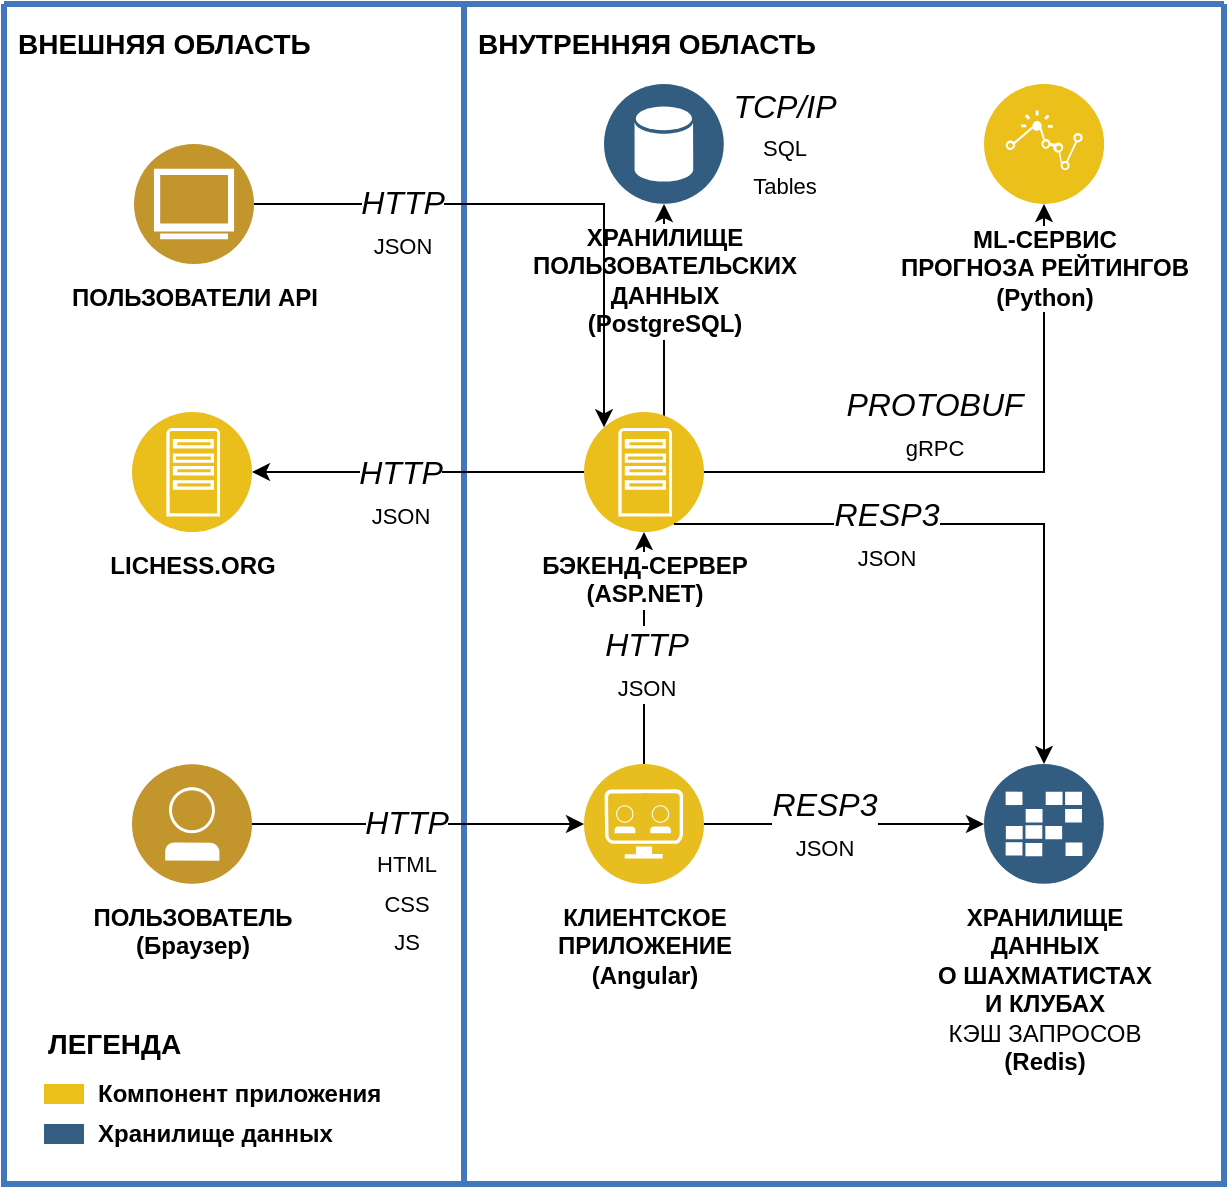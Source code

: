 <mxfile version="22.1.22" type="embed" pages="3">
  <diagram id="2f404044-711c-603c-8f00-f6bb4c023d3c" name="Page-1">
    <mxGraphModel dx="852" dy="654" grid="1" gridSize="10" guides="1" tooltips="1" connect="1" arrows="1" fold="1" page="1" pageScale="1" pageWidth="1169" pageHeight="827" background="none" math="0" shadow="0">
      <root>
        <mxCell id="0" />
        <mxCell id="1" parent="0" />
        <mxCell id="21" value="" style="swimlane;shadow=0;strokeColor=#4277BB;fillColor=#ffffff;fontColor=default;align=center;startSize=0;collapsible=0;strokeWidth=3;fontStyle=1" parent="1" vertex="1">
          <mxGeometry x="120" y="260" width="610" height="590" as="geometry" />
        </mxCell>
        <mxCell id="r_5fhOf4CH7N56mi4xN--83" style="edgeStyle=orthogonalEdgeStyle;rounded=0;orthogonalLoop=1;jettySize=auto;html=1;" parent="21" source="r_5fhOf4CH7N56mi4xN--68" target="r_5fhOf4CH7N56mi4xN--67" edge="1">
          <mxGeometry relative="1" as="geometry" />
        </mxCell>
        <mxCell id="r_5fhOf4CH7N56mi4xN--92" value="HTTP&lt;br&gt;&lt;span style=&quot;font-style: normal;&quot;&gt;&lt;font style=&quot;font-size: 11px;&quot;&gt;JSON&lt;/font&gt;&lt;/span&gt;" style="edgeLabel;html=1;align=center;verticalAlign=middle;resizable=0;points=[];fontSize=16;fontStyle=2" parent="r_5fhOf4CH7N56mi4xN--83" vertex="1" connectable="0">
          <mxGeometry x="-0.133" y="-1" relative="1" as="geometry">
            <mxPoint as="offset" />
          </mxGeometry>
        </mxCell>
        <mxCell id="22" value="ВНЕШНЯЯ ОБЛАСТЬ" style="text;html=1;align=left;verticalAlign=middle;fontColor=default;shadow=0;dashed=0;strokeColor=none;fillColor=none;labelBackgroundColor=none;fontStyle=1;fontSize=14;spacingLeft=5;" parent="21" vertex="1">
          <mxGeometry y="10" width="150" height="20" as="geometry" />
        </mxCell>
        <mxCell id="43" value="" style="line;strokeWidth=3;direction=south;html=1;shadow=0;labelBackgroundColor=none;fillColor=none;gradientColor=none;fontSize=12;fontColor=default;align=right;strokeColor=#4277BB;fontStyle=1" parent="21" vertex="1">
          <mxGeometry x="225" width="10" height="590" as="geometry" />
        </mxCell>
        <mxCell id="48" value="ВНУТРЕННЯЯ ОБЛАСТЬ" style="text;html=1;align=left;verticalAlign=middle;fontColor=default;shadow=0;dashed=0;strokeColor=none;fillColor=none;labelBackgroundColor=none;fontStyle=1;fontSize=14;spacingLeft=5;" parent="21" vertex="1">
          <mxGeometry x="230" y="10" width="150" height="20" as="geometry" />
        </mxCell>
        <mxCell id="50" value="Компонент приложения" style="rounded=0;html=1;shadow=0;labelBackgroundColor=none;strokeColor=none;strokeWidth=2;fillColor=#EBC01A;gradientColor=none;fontSize=12;fontColor=default;align=left;labelPosition=right;verticalLabelPosition=middle;verticalAlign=middle;spacingLeft=5;fontStyle=1" parent="21" vertex="1">
          <mxGeometry x="20" y="540" width="20" height="10" as="geometry" />
        </mxCell>
        <mxCell id="53" value="Хранилище данных" style="rounded=0;html=1;shadow=0;labelBackgroundColor=none;strokeColor=none;strokeWidth=2;fillColor=#335D81;gradientColor=none;fontSize=12;fontColor=default;align=left;labelPosition=right;verticalLabelPosition=middle;verticalAlign=middle;spacingLeft=5;fontStyle=1" parent="21" vertex="1">
          <mxGeometry x="20" y="560" width="20" height="10" as="geometry" />
        </mxCell>
        <mxCell id="59" value="ЛЕГЕНДА" style="text;html=1;align=left;verticalAlign=middle;fontColor=default;shadow=0;dashed=0;strokeColor=none;fillColor=none;labelBackgroundColor=none;fontStyle=1;fontSize=14;spacingLeft=0;" parent="21" vertex="1">
          <mxGeometry x="20" y="510" width="150" height="20" as="geometry" />
        </mxCell>
        <mxCell id="r_5fhOf4CH7N56mi4xN--62" value="LICHESS.ORG" style="image;aspect=fixed;perimeter=ellipsePerimeter;html=1;align=center;shadow=0;dashed=0;fontColor=default;labelBackgroundColor=default;fontSize=12;spacingTop=3;image=img/lib/ibm/applications/app_server.svg;fontStyle=1" parent="21" vertex="1">
          <mxGeometry x="64" y="204" width="60" height="60" as="geometry" />
        </mxCell>
        <mxCell id="r_5fhOf4CH7N56mi4xN--84" style="edgeStyle=orthogonalEdgeStyle;rounded=0;orthogonalLoop=1;jettySize=auto;html=1;" parent="21" source="r_5fhOf4CH7N56mi4xN--64" target="r_5fhOf4CH7N56mi4xN--68" edge="1">
          <mxGeometry relative="1" as="geometry">
            <mxPoint x="122" y="410" as="sourcePoint" />
            <mxPoint x="288" y="410" as="targetPoint" />
          </mxGeometry>
        </mxCell>
        <mxCell id="r_5fhOf4CH7N56mi4xN--86" value="HTTP&lt;br&gt;&lt;span style=&quot;font-style: normal; font-size: 11px;&quot;&gt;HTML&lt;br&gt;CSS&lt;br&gt;JS&lt;/span&gt;" style="edgeLabel;html=1;align=center;verticalAlign=middle;resizable=0;points=[];fontSize=16;fontStyle=2;labelBackgroundColor=default;" parent="r_5fhOf4CH7N56mi4xN--84" vertex="1" connectable="0">
          <mxGeometry x="-0.127" y="-3" relative="1" as="geometry">
            <mxPoint x="4" y="25" as="offset" />
          </mxGeometry>
        </mxCell>
        <mxCell id="r_5fhOf4CH7N56mi4xN--64" value="ПОЛЬЗОВАТЕЛЬ&lt;br&gt;(Браузер)" style="image;aspect=fixed;perimeter=ellipsePerimeter;html=1;align=center;shadow=0;dashed=0;fontColor=default;labelBackgroundColor=default;fontSize=12;spacingTop=3;image=img/lib/ibm/users/user.svg;fontStyle=1" parent="21" vertex="1">
          <mxGeometry x="64" y="380" width="60" height="60" as="geometry" />
        </mxCell>
        <mxCell id="r_5fhOf4CH7N56mi4xN--76" style="edgeStyle=orthogonalEdgeStyle;rounded=0;orthogonalLoop=1;jettySize=auto;html=1;fontColor=default;fontStyle=1" parent="21" target="r_5fhOf4CH7N56mi4xN--75" edge="1">
          <mxGeometry relative="1" as="geometry">
            <mxPoint x="320" y="207.0" as="sourcePoint" />
            <mxPoint x="461.737" y="93.059" as="targetPoint" />
            <Array as="points">
              <mxPoint x="330" y="207" />
              <mxPoint x="330" y="100" />
            </Array>
          </mxGeometry>
        </mxCell>
        <mxCell id="r_5fhOf4CH7N56mi4xN--91" value="TCP/IP&lt;br&gt;&lt;span style=&quot;font-style: normal;&quot;&gt;&lt;font style=&quot;font-size: 11px;&quot;&gt;SQL&lt;br&gt;Tables&lt;br&gt;&lt;/font&gt;&lt;/span&gt;" style="edgeLabel;html=1;align=center;verticalAlign=middle;resizable=0;points=[];fontSize=16;fontStyle=2;labelBackgroundColor=default;" parent="r_5fhOf4CH7N56mi4xN--76" vertex="1" connectable="0">
          <mxGeometry x="0.331" y="-3" relative="1" as="geometry">
            <mxPoint x="57" y="-69" as="offset" />
          </mxGeometry>
        </mxCell>
        <mxCell id="62" value="PROTOBUF&lt;br&gt;&lt;span style=&quot;font-style: normal;&quot;&gt;&lt;font style=&quot;font-size: 11px;&quot;&gt;gRPC&lt;br&gt;&lt;/font&gt;&lt;/span&gt;" style="edgeLabel;html=1;align=center;verticalAlign=middle;resizable=0;points=[];fontSize=16;fontStyle=2;labelBackgroundColor=default;" vertex="1" connectable="0" parent="r_5fhOf4CH7N56mi4xN--76">
          <mxGeometry x="0.331" y="-3" relative="1" as="geometry">
            <mxPoint x="132" y="71" as="offset" />
          </mxGeometry>
        </mxCell>
        <mxCell id="61" style="edgeStyle=orthogonalEdgeStyle;rounded=0;orthogonalLoop=1;jettySize=auto;html=1;entryX=0.5;entryY=1;entryDx=0;entryDy=0;" edge="1" parent="21" source="r_5fhOf4CH7N56mi4xN--67" target="60">
          <mxGeometry relative="1" as="geometry" />
        </mxCell>
        <mxCell id="r_5fhOf4CH7N56mi4xN--67" value="БЭКЕНД-СЕРВЕР&lt;br&gt;(ASP.NET)" style="image;aspect=fixed;perimeter=ellipsePerimeter;html=1;align=center;shadow=0;dashed=0;fontColor=default;labelBackgroundColor=default;fontSize=12;spacingTop=3;image=img/lib/ibm/applications/app_server.svg;fontStyle=1" parent="21" vertex="1">
          <mxGeometry x="290" y="204" width="60" height="60" as="geometry" />
        </mxCell>
        <mxCell id="r_5fhOf4CH7N56mi4xN--73" style="edgeStyle=orthogonalEdgeStyle;rounded=0;orthogonalLoop=1;jettySize=auto;html=1;fontColor=default;fontStyle=1" parent="21" source="r_5fhOf4CH7N56mi4xN--68" target="r_5fhOf4CH7N56mi4xN--72" edge="1">
          <mxGeometry relative="1" as="geometry" />
        </mxCell>
        <mxCell id="r_5fhOf4CH7N56mi4xN--89" value="RESP3&lt;br&gt;&lt;span style=&quot;font-style: normal;&quot;&gt;&lt;font style=&quot;font-size: 11px;&quot;&gt;JSON&lt;/font&gt;&lt;/span&gt;" style="edgeLabel;html=1;align=center;verticalAlign=middle;resizable=0;points=[];fontSize=16;fontStyle=2" parent="r_5fhOf4CH7N56mi4xN--73" vertex="1" connectable="0">
          <mxGeometry x="0.156" y="1" relative="1" as="geometry">
            <mxPoint x="-21" y="1" as="offset" />
          </mxGeometry>
        </mxCell>
        <mxCell id="r_5fhOf4CH7N56mi4xN--68" value="КЛИЕНТСКОЕ&lt;br&gt;ПРИЛОЖЕНИЕ&lt;br&gt;(Angular)" style="image;aspect=fixed;perimeter=ellipsePerimeter;html=1;align=center;shadow=0;dashed=0;fontColor=default;labelBackgroundColor=default;fontSize=12;spacingTop=3;image=img/lib/ibm/applications/api_developer_portal.svg;fontStyle=1" parent="21" vertex="1">
          <mxGeometry x="290" y="380" width="60" height="60" as="geometry" />
        </mxCell>
        <mxCell id="r_5fhOf4CH7N56mi4xN--71" value="" style="html=1;labelBackgroundColor=#ffffff;endArrow=classic;endFill=1;endSize=6;jettySize=auto;orthogonalLoop=1;strokeWidth=1;fontSize=14;rounded=0;fontColor=default;fontStyle=1;edgeStyle=orthogonalEdgeStyle;" parent="21" source="r_5fhOf4CH7N56mi4xN--67" target="r_5fhOf4CH7N56mi4xN--62" edge="1">
          <mxGeometry width="60" height="60" relative="1" as="geometry">
            <mxPoint x="540" y="231" as="sourcePoint" />
            <mxPoint x="600" y="171" as="targetPoint" />
          </mxGeometry>
        </mxCell>
        <mxCell id="r_5fhOf4CH7N56mi4xN--87" value="HTTP&lt;br&gt;&lt;span style=&quot;font-style: normal; font-size: 11px;&quot;&gt;JSON&lt;/span&gt;" style="edgeLabel;html=1;align=center;verticalAlign=middle;resizable=0;points=[];fontSize=16;fontStyle=2" parent="r_5fhOf4CH7N56mi4xN--71" vertex="1" connectable="0">
          <mxGeometry x="0.19" y="-4" relative="1" as="geometry">
            <mxPoint x="7" y="14" as="offset" />
          </mxGeometry>
        </mxCell>
        <mxCell id="r_5fhOf4CH7N56mi4xN--72" value="ХРАНИЛИЩЕ&lt;br&gt;ДАННЫХ&lt;br&gt;О ШАХМАТИСТАХ&lt;br&gt;И КЛУБАХ&lt;br&gt;&lt;span style=&quot;font-weight: normal;&quot;&gt;КЭШ ЗАПРОСОВ&lt;/span&gt;&lt;br&gt;(Redis)" style="image;aspect=fixed;perimeter=ellipsePerimeter;html=1;align=center;shadow=0;dashed=0;fontColor=default;labelBackgroundColor=default;fontSize=12;spacingTop=3;image=img/lib/ibm/data/caches.svg;fontStyle=1" parent="21" vertex="1">
          <mxGeometry x="490" y="380" width="60" height="60" as="geometry" />
        </mxCell>
        <mxCell id="r_5fhOf4CH7N56mi4xN--74" style="rounded=0;orthogonalLoop=1;jettySize=auto;html=1;edgeStyle=orthogonalEdgeStyle;fontColor=default;fontStyle=1" parent="21" source="r_5fhOf4CH7N56mi4xN--67" target="r_5fhOf4CH7N56mi4xN--72" edge="1">
          <mxGeometry relative="1" as="geometry">
            <Array as="points">
              <mxPoint x="520" y="260" />
            </Array>
          </mxGeometry>
        </mxCell>
        <mxCell id="r_5fhOf4CH7N56mi4xN--75" value="ХРАНИЛИЩЕ&lt;br&gt;ПОЛЬЗОВАТЕЛЬСКИХ&lt;br&gt;ДАННЫХ&lt;br&gt;(PostgreSQL)" style="image;aspect=fixed;perimeter=ellipsePerimeter;html=1;align=center;shadow=0;dashed=0;fontColor=default;labelBackgroundColor=default;fontSize=12;spacingTop=3;image=img/lib/ibm/data/data_services.svg;fontStyle=1" parent="21" vertex="1">
          <mxGeometry x="300" y="40" width="60" height="60" as="geometry" />
        </mxCell>
        <mxCell id="r_5fhOf4CH7N56mi4xN--82" style="edgeStyle=orthogonalEdgeStyle;rounded=0;orthogonalLoop=1;jettySize=auto;html=1;" parent="21" source="r_5fhOf4CH7N56mi4xN--93" target="r_5fhOf4CH7N56mi4xN--67" edge="1">
          <mxGeometry relative="1" as="geometry">
            <mxPoint x="125.0" y="100.059" as="sourcePoint" />
            <Array as="points">
              <mxPoint x="300" y="100" />
            </Array>
          </mxGeometry>
        </mxCell>
        <mxCell id="r_5fhOf4CH7N56mi4xN--88" value="HTTP&lt;br&gt;&lt;span style=&quot;font-style: normal;&quot;&gt;&lt;font style=&quot;font-size: 11px;&quot;&gt;JSON&lt;/font&gt;&lt;/span&gt;" style="edgeLabel;html=1;align=center;verticalAlign=middle;resizable=0;points=[];fontSize=16;fontStyle=2" parent="r_5fhOf4CH7N56mi4xN--82" vertex="1" connectable="0">
          <mxGeometry x="-0.555" y="3" relative="1" as="geometry">
            <mxPoint x="10" y="12" as="offset" />
          </mxGeometry>
        </mxCell>
        <mxCell id="r_5fhOf4CH7N56mi4xN--90" value="RESP3&lt;br&gt;&lt;span style=&quot;font-style: normal;&quot;&gt;&lt;font style=&quot;font-size: 11px;&quot;&gt;JSON&lt;/font&gt;&lt;/span&gt;" style="edgeLabel;html=1;align=center;verticalAlign=middle;resizable=0;points=[];fontSize=16;fontStyle=2" parent="21" vertex="1" connectable="0">
          <mxGeometry x="399.997" y="242.996" as="geometry">
            <mxPoint x="41" y="22" as="offset" />
          </mxGeometry>
        </mxCell>
        <mxCell id="r_5fhOf4CH7N56mi4xN--93" value="ПОЛЬЗОВАТЕЛИ API" style="image;aspect=fixed;perimeter=ellipsePerimeter;html=1;align=center;shadow=0;dashed=0;fontColor=#000000;labelBackgroundColor=default;fontSize=12;spacingTop=3;image=img/lib/ibm/users/browser.svg;fontStyle=1" parent="21" vertex="1">
          <mxGeometry x="65" y="70" width="60" height="60" as="geometry" />
        </mxCell>
        <mxCell id="60" value="ML-СЕРВИС&lt;br&gt;ПРОГНОЗА РЕЙТИНГОВ&lt;br&gt;(Python)" style="image;aspect=fixed;perimeter=ellipsePerimeter;html=1;align=center;shadow=0;dashed=0;fontColor=default;labelBackgroundColor=default;fontSize=12;spacingTop=3;image=img/lib/ibm/applications/actionable_insight.svg;verticalAlign=middle;fillColor=#ffffff;strokeColor=#4277BB;fontStyle=1;startSize=0;strokeWidth=3;" vertex="1" parent="21">
          <mxGeometry x="490" y="40" width="60" height="60" as="geometry" />
        </mxCell>
      </root>
    </mxGraphModel>
  </diagram>
  <diagram id="EriS0UqzklPit_h6l2Fv" name="EngVer">
    <mxGraphModel dx="852" dy="654" grid="1" gridSize="10" guides="1" tooltips="1" connect="1" arrows="1" fold="1" page="1" pageScale="1" pageWidth="827" pageHeight="1169" math="0" shadow="0">
      <root>
        <mxCell id="0" />
        <mxCell id="1" parent="0" />
        <mxCell id="6wxuXiDSxbBkrueSinT8-1" value="" style="swimlane;shadow=0;strokeColor=#4277BB;fillColor=#ffffff;fontColor=default;align=right;startSize=0;collapsible=0;strokeWidth=3;fontStyle=1" parent="1" vertex="1">
          <mxGeometry x="120" y="260" width="580" height="590" as="geometry" />
        </mxCell>
        <mxCell id="6wxuXiDSxbBkrueSinT8-2" style="edgeStyle=orthogonalEdgeStyle;rounded=0;orthogonalLoop=1;jettySize=auto;html=1;" parent="6wxuXiDSxbBkrueSinT8-1" source="6wxuXiDSxbBkrueSinT8-19" target="6wxuXiDSxbBkrueSinT8-16" edge="1">
          <mxGeometry relative="1" as="geometry" />
        </mxCell>
        <mxCell id="6wxuXiDSxbBkrueSinT8-3" value="HTTP&lt;br&gt;&lt;span style=&quot;font-style: normal;&quot;&gt;&lt;font style=&quot;font-size: 11px;&quot;&gt;JSON&lt;/font&gt;&lt;/span&gt;" style="edgeLabel;html=1;align=center;verticalAlign=middle;resizable=0;points=[];fontSize=16;fontStyle=2" parent="6wxuXiDSxbBkrueSinT8-2" vertex="1" connectable="0">
          <mxGeometry x="-0.133" y="-1" relative="1" as="geometry">
            <mxPoint as="offset" />
          </mxGeometry>
        </mxCell>
        <mxCell id="6wxuXiDSxbBkrueSinT8-4" value="EXTERNAL CONTEXT" style="text;html=1;align=left;verticalAlign=middle;fontColor=default;shadow=0;dashed=0;strokeColor=none;fillColor=none;labelBackgroundColor=none;fontStyle=1;fontSize=14;spacingLeft=5;" parent="6wxuXiDSxbBkrueSinT8-1" vertex="1">
          <mxGeometry y="10" width="150" height="20" as="geometry" />
        </mxCell>
        <mxCell id="6wxuXiDSxbBkrueSinT8-5" value="" style="line;strokeWidth=3;direction=south;html=1;shadow=0;labelBackgroundColor=none;fillColor=none;gradientColor=none;fontSize=12;fontColor=default;align=right;strokeColor=#4277BB;fontStyle=1" parent="6wxuXiDSxbBkrueSinT8-1" vertex="1">
          <mxGeometry x="225" width="10" height="590" as="geometry" />
        </mxCell>
        <mxCell id="6wxuXiDSxbBkrueSinT8-6" value="INTERNAL CONTEXT" style="text;html=1;align=left;verticalAlign=middle;fontColor=default;shadow=0;dashed=0;strokeColor=none;fillColor=none;labelBackgroundColor=none;fontStyle=1;fontSize=14;spacingLeft=5;" parent="6wxuXiDSxbBkrueSinT8-1" vertex="1">
          <mxGeometry x="230" y="10" width="150" height="20" as="geometry" />
        </mxCell>
        <mxCell id="6wxuXiDSxbBkrueSinT8-7" value="App component" style="rounded=0;html=1;shadow=0;labelBackgroundColor=none;strokeColor=none;strokeWidth=2;fillColor=#EBC01A;gradientColor=none;fontSize=12;fontColor=default;align=left;labelPosition=right;verticalLabelPosition=middle;verticalAlign=middle;spacingLeft=5;fontStyle=1" parent="6wxuXiDSxbBkrueSinT8-1" vertex="1">
          <mxGeometry x="20" y="540" width="20" height="10" as="geometry" />
        </mxCell>
        <mxCell id="6wxuXiDSxbBkrueSinT8-8" value="Data storage" style="rounded=0;html=1;shadow=0;labelBackgroundColor=none;strokeColor=none;strokeWidth=2;fillColor=#335D81;gradientColor=none;fontSize=12;fontColor=default;align=left;labelPosition=right;verticalLabelPosition=middle;verticalAlign=middle;spacingLeft=5;fontStyle=1" parent="6wxuXiDSxbBkrueSinT8-1" vertex="1">
          <mxGeometry x="20" y="560" width="20" height="10" as="geometry" />
        </mxCell>
        <mxCell id="6wxuXiDSxbBkrueSinT8-9" value="LEGEND" style="text;html=1;align=left;verticalAlign=middle;fontColor=default;shadow=0;dashed=0;strokeColor=none;fillColor=none;labelBackgroundColor=none;fontStyle=1;fontSize=14;spacingLeft=0;" parent="6wxuXiDSxbBkrueSinT8-1" vertex="1">
          <mxGeometry x="20" y="510" width="150" height="20" as="geometry" />
        </mxCell>
        <mxCell id="6wxuXiDSxbBkrueSinT8-10" value="LICHESS.ORG" style="image;aspect=fixed;perimeter=ellipsePerimeter;html=1;align=center;shadow=0;dashed=0;fontColor=default;labelBackgroundColor=default;fontSize=12;spacingTop=3;image=img/lib/ibm/applications/app_server.svg;fontStyle=1" parent="6wxuXiDSxbBkrueSinT8-1" vertex="1">
          <mxGeometry x="64" y="204" width="60" height="60" as="geometry" />
        </mxCell>
        <mxCell id="6wxuXiDSxbBkrueSinT8-11" style="edgeStyle=orthogonalEdgeStyle;rounded=0;orthogonalLoop=1;jettySize=auto;html=1;" parent="6wxuXiDSxbBkrueSinT8-1" source="6wxuXiDSxbBkrueSinT8-13" target="6wxuXiDSxbBkrueSinT8-19" edge="1">
          <mxGeometry relative="1" as="geometry">
            <mxPoint x="122" y="410" as="sourcePoint" />
            <mxPoint x="288" y="410" as="targetPoint" />
          </mxGeometry>
        </mxCell>
        <mxCell id="6wxuXiDSxbBkrueSinT8-12" value="HTTP&lt;br&gt;&lt;span style=&quot;font-style: normal; font-size: 11px;&quot;&gt;HTML&lt;br&gt;CSS&lt;br&gt;JS&lt;/span&gt;" style="edgeLabel;html=1;align=center;verticalAlign=middle;resizable=0;points=[];fontSize=16;fontStyle=2;labelBackgroundColor=default;" parent="6wxuXiDSxbBkrueSinT8-11" vertex="1" connectable="0">
          <mxGeometry x="-0.127" y="-3" relative="1" as="geometry">
            <mxPoint x="4" y="25" as="offset" />
          </mxGeometry>
        </mxCell>
        <mxCell id="6wxuXiDSxbBkrueSinT8-13" value="USER&lt;br&gt;(Browser)" style="image;aspect=fixed;perimeter=ellipsePerimeter;html=1;align=center;shadow=0;dashed=0;fontColor=default;labelBackgroundColor=default;fontSize=12;spacingTop=3;image=img/lib/ibm/users/user.svg;fontStyle=1" parent="6wxuXiDSxbBkrueSinT8-1" vertex="1">
          <mxGeometry x="64" y="380" width="60" height="60" as="geometry" />
        </mxCell>
        <mxCell id="6wxuXiDSxbBkrueSinT8-14" style="edgeStyle=orthogonalEdgeStyle;rounded=0;orthogonalLoop=1;jettySize=auto;html=1;fontColor=default;fontStyle=1" parent="6wxuXiDSxbBkrueSinT8-1" target="6wxuXiDSxbBkrueSinT8-24" edge="1">
          <mxGeometry relative="1" as="geometry">
            <mxPoint x="320" y="207.0" as="sourcePoint" />
            <mxPoint x="461.737" y="93.059" as="targetPoint" />
            <Array as="points">
              <mxPoint x="330" y="207" />
              <mxPoint x="330" y="100" />
            </Array>
          </mxGeometry>
        </mxCell>
        <mxCell id="6wxuXiDSxbBkrueSinT8-15" value="TCP/IP&lt;br&gt;&lt;span style=&quot;font-style: normal;&quot;&gt;&lt;font style=&quot;font-size: 11px;&quot;&gt;SQL&lt;br&gt;Tables&lt;br&gt;&lt;/font&gt;&lt;/span&gt;" style="edgeLabel;html=1;align=center;verticalAlign=middle;resizable=0;points=[];fontSize=16;fontStyle=2;labelBackgroundColor=default;" parent="6wxuXiDSxbBkrueSinT8-14" vertex="1" connectable="0">
          <mxGeometry x="0.331" y="-3" relative="1" as="geometry">
            <mxPoint x="19" y="15" as="offset" />
          </mxGeometry>
        </mxCell>
        <mxCell id="6wxuXiDSxbBkrueSinT8-16" value="BACKEND SERVER&lt;br&gt;(ASP.NET)" style="image;aspect=fixed;perimeter=ellipsePerimeter;html=1;align=center;shadow=0;dashed=0;fontColor=default;labelBackgroundColor=default;fontSize=12;spacingTop=3;image=img/lib/ibm/applications/app_server.svg;fontStyle=1" parent="6wxuXiDSxbBkrueSinT8-1" vertex="1">
          <mxGeometry x="290" y="204" width="60" height="60" as="geometry" />
        </mxCell>
        <mxCell id="6wxuXiDSxbBkrueSinT8-17" style="edgeStyle=orthogonalEdgeStyle;rounded=0;orthogonalLoop=1;jettySize=auto;html=1;fontColor=default;fontStyle=1" parent="6wxuXiDSxbBkrueSinT8-1" source="6wxuXiDSxbBkrueSinT8-19" target="6wxuXiDSxbBkrueSinT8-22" edge="1">
          <mxGeometry relative="1" as="geometry" />
        </mxCell>
        <mxCell id="6wxuXiDSxbBkrueSinT8-18" value="RESP3&lt;br&gt;&lt;span style=&quot;font-style: normal;&quot;&gt;&lt;font style=&quot;font-size: 11px;&quot;&gt;JSON&lt;/font&gt;&lt;/span&gt;" style="edgeLabel;html=1;align=center;verticalAlign=middle;resizable=0;points=[];fontSize=16;fontStyle=2" parent="6wxuXiDSxbBkrueSinT8-17" vertex="1" connectable="0">
          <mxGeometry x="0.156" y="1" relative="1" as="geometry">
            <mxPoint x="-98" y="32" as="offset" />
          </mxGeometry>
        </mxCell>
        <mxCell id="6wxuXiDSxbBkrueSinT8-19" value="CLIENT APP&lt;br&gt;(Angular)" style="image;aspect=fixed;perimeter=ellipsePerimeter;html=1;align=center;shadow=0;dashed=0;fontColor=default;labelBackgroundColor=default;fontSize=12;spacingTop=3;image=img/lib/ibm/applications/api_developer_portal.svg;fontStyle=1" parent="6wxuXiDSxbBkrueSinT8-1" vertex="1">
          <mxGeometry x="290" y="380" width="60" height="60" as="geometry" />
        </mxCell>
        <mxCell id="6wxuXiDSxbBkrueSinT8-20" value="" style="html=1;labelBackgroundColor=#ffffff;endArrow=classic;endFill=1;endSize=6;jettySize=auto;orthogonalLoop=1;strokeWidth=1;fontSize=14;rounded=0;fontColor=default;fontStyle=1;edgeStyle=orthogonalEdgeStyle;" parent="6wxuXiDSxbBkrueSinT8-1" source="6wxuXiDSxbBkrueSinT8-16" target="6wxuXiDSxbBkrueSinT8-10" edge="1">
          <mxGeometry width="60" height="60" relative="1" as="geometry">
            <mxPoint x="540" y="231" as="sourcePoint" />
            <mxPoint x="600" y="171" as="targetPoint" />
          </mxGeometry>
        </mxCell>
        <mxCell id="6wxuXiDSxbBkrueSinT8-21" value="HTTP&lt;br&gt;&lt;span style=&quot;font-style: normal; font-size: 11px;&quot;&gt;JSON&lt;/span&gt;" style="edgeLabel;html=1;align=center;verticalAlign=middle;resizable=0;points=[];fontSize=16;fontStyle=2" parent="6wxuXiDSxbBkrueSinT8-20" vertex="1" connectable="0">
          <mxGeometry x="0.19" y="-4" relative="1" as="geometry">
            <mxPoint x="7" y="14" as="offset" />
          </mxGeometry>
        </mxCell>
        <mxCell id="6wxuXiDSxbBkrueSinT8-22" value="CHESS PLAYERS &amp;amp; CLUBS&lt;br&gt;STORAGE&lt;br&gt;&lt;span style=&quot;font-weight: normal;&quot;&gt;REQUESTS CACHE&lt;/span&gt;&lt;br&gt;(Redis)" style="image;aspect=fixed;perimeter=ellipsePerimeter;html=1;align=center;shadow=0;dashed=0;fontColor=default;labelBackgroundColor=default;fontSize=12;spacingTop=3;image=img/lib/ibm/data/caches.svg;fontStyle=1" parent="6wxuXiDSxbBkrueSinT8-1" vertex="1">
          <mxGeometry x="465" y="204" width="60" height="60" as="geometry" />
        </mxCell>
        <mxCell id="6wxuXiDSxbBkrueSinT8-23" style="rounded=0;orthogonalLoop=1;jettySize=auto;html=1;edgeStyle=orthogonalEdgeStyle;fontColor=default;fontStyle=1" parent="6wxuXiDSxbBkrueSinT8-1" source="6wxuXiDSxbBkrueSinT8-16" target="6wxuXiDSxbBkrueSinT8-22" edge="1">
          <mxGeometry relative="1" as="geometry">
            <Array as="points">
              <mxPoint x="400" y="234" />
              <mxPoint x="400" y="234" />
            </Array>
          </mxGeometry>
        </mxCell>
        <mxCell id="6wxuXiDSxbBkrueSinT8-24" value="USER DATA STORAGE&lt;br&gt;(PostgreSQL)" style="image;aspect=fixed;perimeter=ellipsePerimeter;html=1;align=center;shadow=0;dashed=0;fontColor=default;labelBackgroundColor=default;fontSize=12;spacingTop=3;image=img/lib/ibm/data/data_services.svg;fontStyle=1" parent="6wxuXiDSxbBkrueSinT8-1" vertex="1">
          <mxGeometry x="465" y="70" width="60" height="60" as="geometry" />
        </mxCell>
        <mxCell id="6wxuXiDSxbBkrueSinT8-25" style="edgeStyle=orthogonalEdgeStyle;rounded=0;orthogonalLoop=1;jettySize=auto;html=1;" parent="6wxuXiDSxbBkrueSinT8-1" source="6wxuXiDSxbBkrueSinT8-28" target="6wxuXiDSxbBkrueSinT8-16" edge="1">
          <mxGeometry relative="1" as="geometry">
            <mxPoint x="125.0" y="100.059" as="sourcePoint" />
            <Array as="points">
              <mxPoint x="310" y="100" />
            </Array>
          </mxGeometry>
        </mxCell>
        <mxCell id="6wxuXiDSxbBkrueSinT8-26" value="HTTP&lt;br&gt;&lt;span style=&quot;font-style: normal;&quot;&gt;&lt;font style=&quot;font-size: 11px;&quot;&gt;JSON&lt;/font&gt;&lt;/span&gt;" style="edgeLabel;html=1;align=center;verticalAlign=middle;resizable=0;points=[];fontSize=16;fontStyle=2" parent="6wxuXiDSxbBkrueSinT8-25" vertex="1" connectable="0">
          <mxGeometry x="-0.555" y="3" relative="1" as="geometry">
            <mxPoint x="10" y="12" as="offset" />
          </mxGeometry>
        </mxCell>
        <mxCell id="6wxuXiDSxbBkrueSinT8-27" value="RESP3&lt;br&gt;&lt;span style=&quot;font-style: normal;&quot;&gt;&lt;font style=&quot;font-size: 11px;&quot;&gt;JSON&lt;/font&gt;&lt;/span&gt;" style="edgeLabel;html=1;align=center;verticalAlign=middle;resizable=0;points=[];fontSize=16;fontStyle=2" parent="6wxuXiDSxbBkrueSinT8-1" vertex="1" connectable="0">
          <mxGeometry x="399.997" y="242.996" as="geometry">
            <mxPoint x="-2" y="1" as="offset" />
          </mxGeometry>
        </mxCell>
        <mxCell id="6wxuXiDSxbBkrueSinT8-28" value="API USERS" style="image;aspect=fixed;perimeter=ellipsePerimeter;html=1;align=center;shadow=0;dashed=0;fontColor=#000000;labelBackgroundColor=default;fontSize=12;spacingTop=3;image=img/lib/ibm/users/browser.svg;fontStyle=1" parent="6wxuXiDSxbBkrueSinT8-1" vertex="1">
          <mxGeometry x="65" y="70" width="60" height="60" as="geometry" />
        </mxCell>
      </root>
    </mxGraphModel>
  </diagram>
  <diagram id="ypa00pctvbJHgc3D8KdC" name="Страница — 3">
    <mxGraphModel dx="1114" dy="684" grid="1" gridSize="10" guides="1" tooltips="1" connect="1" arrows="1" fold="1" page="1" pageScale="1" pageWidth="827" pageHeight="1169" math="0" shadow="0">
      <root>
        <mxCell id="0" />
        <mxCell id="1" parent="0" />
      </root>
    </mxGraphModel>
  </diagram>
</mxfile>
